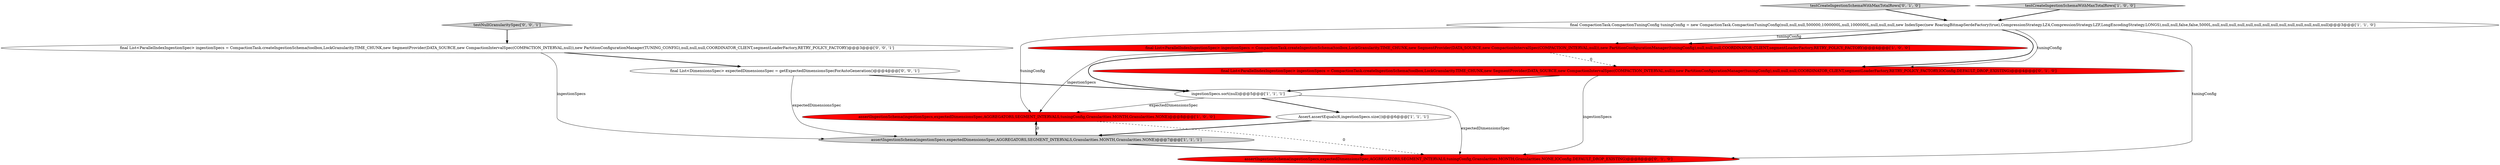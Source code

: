 digraph {
4 [style = filled, label = "final List<ParallelIndexIngestionSpec> ingestionSpecs = CompactionTask.createIngestionSchema(toolbox,LockGranularity.TIME_CHUNK,new SegmentProvider(DATA_SOURCE,new CompactionIntervalSpec(COMPACTION_INTERVAL,null)),new PartitionConfigurationManager(tuningConfig),null,null,null,COORDINATOR_CLIENT,segmentLoaderFactory,RETRY_POLICY_FACTORY)@@@4@@@['1', '0', '0']", fillcolor = red, shape = ellipse image = "AAA1AAABBB1BBB"];
1 [style = filled, label = "assertIngestionSchema(ingestionSpecs,expectedDimensionsSpec,AGGREGATORS,SEGMENT_INTERVALS,tuningConfig,Granularities.MONTH,Granularities.NONE)@@@8@@@['1', '0', '0']", fillcolor = red, shape = ellipse image = "AAA1AAABBB1BBB"];
0 [style = filled, label = "assertIngestionSchema(ingestionSpecs,expectedDimensionsSpec,AGGREGATORS,SEGMENT_INTERVALS,Granularities.MONTH,Granularities.NONE)@@@7@@@['1', '1', '1']", fillcolor = lightgray, shape = ellipse image = "AAA0AAABBB1BBB"];
5 [style = filled, label = "ingestionSpecs.sort(null)@@@5@@@['1', '1', '1']", fillcolor = white, shape = ellipse image = "AAA0AAABBB1BBB"];
10 [style = filled, label = "testNullGranularitySpec['0', '0', '1']", fillcolor = lightgray, shape = diamond image = "AAA0AAABBB3BBB"];
8 [style = filled, label = "final List<ParallelIndexIngestionSpec> ingestionSpecs = CompactionTask.createIngestionSchema(toolbox,LockGranularity.TIME_CHUNK,new SegmentProvider(DATA_SOURCE,new CompactionIntervalSpec(COMPACTION_INTERVAL,null)),new PartitionConfigurationManager(tuningConfig),null,null,null,COORDINATOR_CLIENT,segmentLoaderFactory,RETRY_POLICY_FACTORY,IOConfig.DEFAULT_DROP_EXISTING)@@@4@@@['0', '1', '0']", fillcolor = red, shape = ellipse image = "AAA1AAABBB2BBB"];
3 [style = filled, label = "final CompactionTask.CompactionTuningConfig tuningConfig = new CompactionTask.CompactionTuningConfig(null,null,null,500000,1000000L,null,1000000L,null,null,null,new IndexSpec(new RoaringBitmapSerdeFactory(true),CompressionStrategy.LZ4,CompressionStrategy.LZF,LongEncodingStrategy.LONGS),null,null,false,false,5000L,null,null,null,null,null,null,null,null,null,null,null,null,null,null)@@@3@@@['1', '1', '0']", fillcolor = white, shape = ellipse image = "AAA0AAABBB1BBB"];
9 [style = filled, label = "assertIngestionSchema(ingestionSpecs,expectedDimensionsSpec,AGGREGATORS,SEGMENT_INTERVALS,tuningConfig,Granularities.MONTH,Granularities.NONE,IOConfig.DEFAULT_DROP_EXISTING)@@@8@@@['0', '1', '0']", fillcolor = red, shape = ellipse image = "AAA1AAABBB2BBB"];
12 [style = filled, label = "final List<ParallelIndexIngestionSpec> ingestionSpecs = CompactionTask.createIngestionSchema(toolbox,LockGranularity.TIME_CHUNK,new SegmentProvider(DATA_SOURCE,new CompactionIntervalSpec(COMPACTION_INTERVAL,null)),new PartitionConfigurationManager(TUNING_CONFIG),null,null,null,COORDINATOR_CLIENT,segmentLoaderFactory,RETRY_POLICY_FACTORY)@@@3@@@['0', '0', '1']", fillcolor = white, shape = ellipse image = "AAA0AAABBB3BBB"];
11 [style = filled, label = "final List<DimensionsSpec> expectedDimensionsSpec = getExpectedDimensionsSpecForAutoGeneration()@@@4@@@['0', '0', '1']", fillcolor = white, shape = ellipse image = "AAA0AAABBB3BBB"];
7 [style = filled, label = "testCreateIngestionSchemaWithMaxTotalRows['0', '1', '0']", fillcolor = lightgray, shape = diamond image = "AAA0AAABBB2BBB"];
2 [style = filled, label = "testCreateIngestionSchemaWithMaxTotalRows['1', '0', '0']", fillcolor = lightgray, shape = diamond image = "AAA0AAABBB1BBB"];
6 [style = filled, label = "Assert.assertEquals(6,ingestionSpecs.size())@@@6@@@['1', '1', '1']", fillcolor = white, shape = ellipse image = "AAA0AAABBB1BBB"];
0->9 [style = bold, label=""];
5->9 [style = solid, label="expectedDimensionsSpec"];
3->4 [style = solid, label="tuningConfig"];
2->3 [style = bold, label=""];
12->11 [style = bold, label=""];
1->9 [style = dashed, label="0"];
6->0 [style = bold, label=""];
3->1 [style = solid, label="tuningConfig"];
3->4 [style = bold, label=""];
11->0 [style = solid, label="expectedDimensionsSpec"];
7->3 [style = bold, label=""];
5->1 [style = solid, label="expectedDimensionsSpec"];
12->0 [style = solid, label="ingestionSpecs"];
11->5 [style = bold, label=""];
5->6 [style = bold, label=""];
8->5 [style = bold, label=""];
10->12 [style = bold, label=""];
0->1 [style = bold, label=""];
3->8 [style = bold, label=""];
4->8 [style = dashed, label="0"];
4->1 [style = solid, label="ingestionSpecs"];
8->9 [style = solid, label="ingestionSpecs"];
4->5 [style = bold, label=""];
3->9 [style = solid, label="tuningConfig"];
3->8 [style = solid, label="tuningConfig"];
1->0 [style = dashed, label="0"];
}
